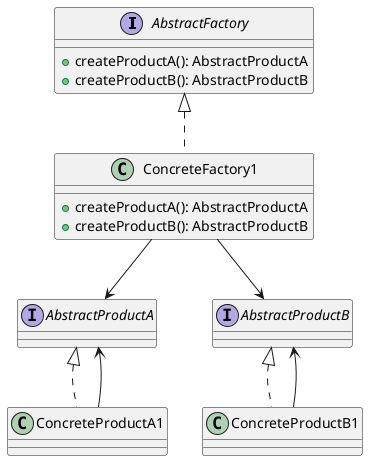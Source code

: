 @startuml abstract_factory
interface AbstractFactory {
    +createProductA(): AbstractProductA
    +createProductB(): AbstractProductB
}

interface AbstractProductA
interface AbstractProductB

class ConcreteFactory1 implements AbstractFactory {
    +createProductA(): AbstractProductA
    +createProductB(): AbstractProductB
}

class ConcreteProductA1 implements AbstractProductA
class ConcreteProductB1 implements AbstractProductB

ConcreteFactory1 --> AbstractProductA
ConcreteFactory1 --> AbstractProductB
ConcreteProductA1 --> AbstractProductA
ConcreteProductB1 --> AbstractProductB
@enduml
